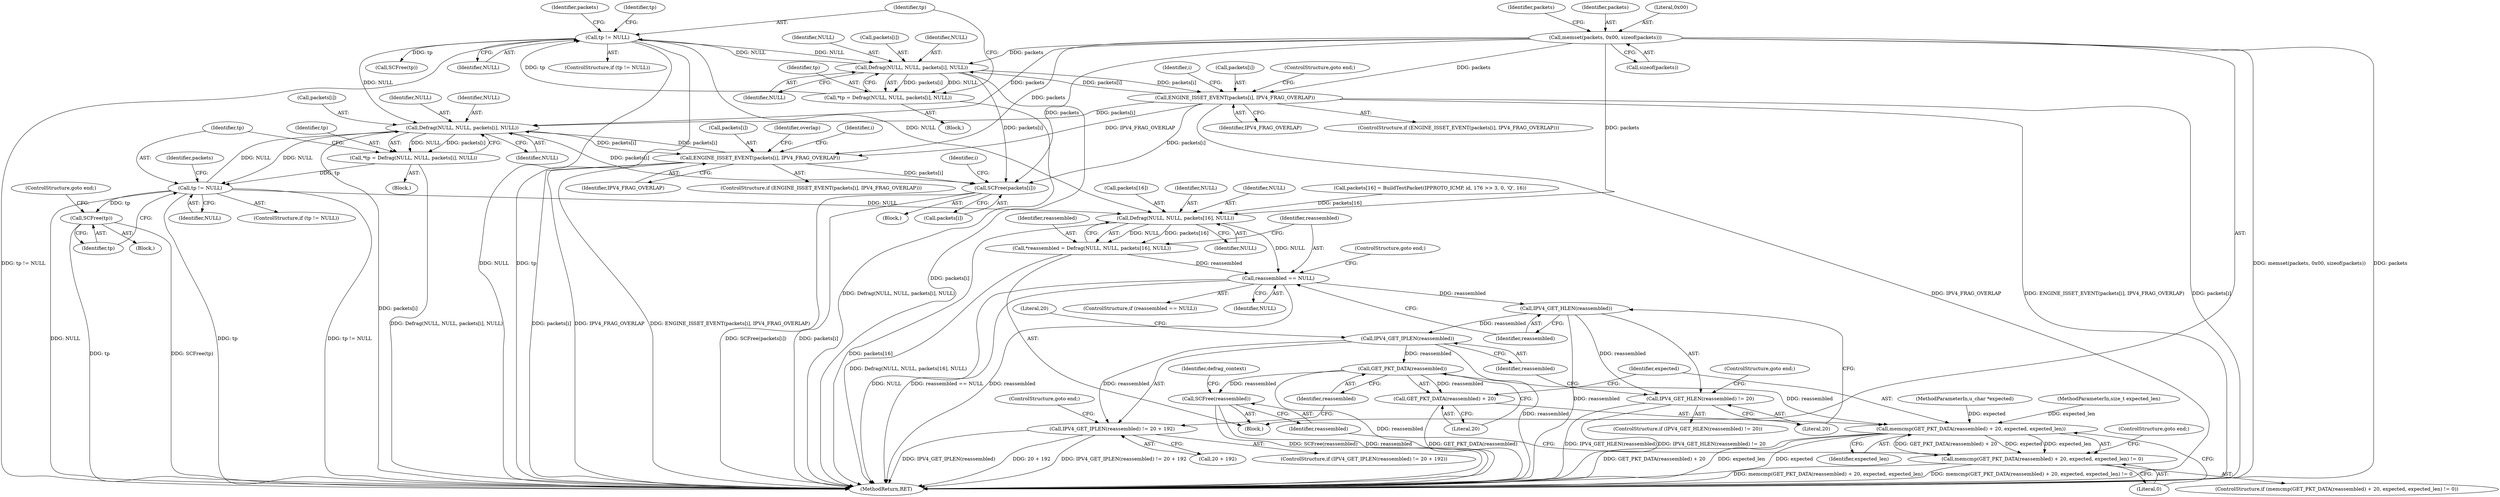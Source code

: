 digraph "0_suricata_4a04f814b15762eb446a5ead4d69d021512df6f8_1@array" {
"1000416" [label="(Call,Defrag(NULL, NULL, packets[i], NULL))"];
"1000387" [label="(Call,tp != NULL)"];
"1000377" [label="(Call,*tp = Defrag(NULL, NULL, packets[i], NULL))"];
"1000379" [label="(Call,Defrag(NULL, NULL, packets[i], NULL))"];
"1000395" [label="(Call,ENGINE_ISSET_EVENT(packets[i], IPV4_FRAG_OVERLAP))"];
"1000139" [label="(Call,memset(packets, 0x00, sizeof(packets)))"];
"1000424" [label="(Call,tp != NULL)"];
"1000414" [label="(Call,*tp = Defrag(NULL, NULL, packets[i], NULL))"];
"1000416" [label="(Call,Defrag(NULL, NULL, packets[i], NULL))"];
"1000432" [label="(Call,ENGINE_ISSET_EVENT(packets[i], IPV4_FRAG_OVERLAP))"];
"1000515" [label="(Call,SCFree(packets[i]))"];
"1000428" [label="(Call,SCFree(tp))"];
"1000448" [label="(Call,Defrag(NULL, NULL, packets[16], NULL))"];
"1000446" [label="(Call,*reassembled = Defrag(NULL, NULL, packets[16], NULL))"];
"1000456" [label="(Call,reassembled == NULL)"];
"1000463" [label="(Call,IPV4_GET_HLEN(reassembled))"];
"1000462" [label="(Call,IPV4_GET_HLEN(reassembled) != 20)"];
"1000470" [label="(Call,IPV4_GET_IPLEN(reassembled))"];
"1000469" [label="(Call,IPV4_GET_IPLEN(reassembled) != 20 + 192)"];
"1000481" [label="(Call,GET_PKT_DATA(reassembled))"];
"1000479" [label="(Call,memcmp(GET_PKT_DATA(reassembled) + 20, expected, expected_len))"];
"1000478" [label="(Call,memcmp(GET_PKT_DATA(reassembled) + 20, expected, expected_len) != 0)"];
"1000480" [label="(Call,GET_PKT_DATA(reassembled) + 20)"];
"1000489" [label="(Call,SCFree(reassembled))"];
"1000414" [label="(Call,*tp = Defrag(NULL, NULL, packets[i], NULL))"];
"1000412" [label="(Block,)"];
"1000126" [label="(MethodParameterIn,size_t expected_len)"];
"1000387" [label="(Call,tp != NULL)"];
"1000146" [label="(Identifier,packets)"];
"1000381" [label="(Identifier,NULL)"];
"1000495" [label="(Identifier,defrag_context)"];
"1000448" [label="(Call,Defrag(NULL, NULL, packets[16], NULL))"];
"1000433" [label="(Call,packets[i])"];
"1000488" [label="(ControlStructure,goto end;)"];
"1000436" [label="(Identifier,IPV4_FRAG_OVERLAP)"];
"1000515" [label="(Call,SCFree(packets[i]))"];
"1000484" [label="(Identifier,expected)"];
"1000386" [label="(ControlStructure,if (tp != NULL))"];
"1000415" [label="(Identifier,tp)"];
"1000489" [label="(Call,SCFree(reassembled))"];
"1000462" [label="(Call,IPV4_GET_HLEN(reassembled) != 20)"];
"1000139" [label="(Call,memset(packets, 0x00, sizeof(packets)))"];
"1000127" [label="(Block,)"];
"1000391" [label="(Call,SCFree(tp))"];
"1000467" [label="(ControlStructure,goto end;)"];
"1000430" [label="(ControlStructure,goto end;)"];
"1000434" [label="(Identifier,packets)"];
"1000392" [label="(Identifier,tp)"];
"1000465" [label="(Literal,20)"];
"1000418" [label="(Identifier,NULL)"];
"1000424" [label="(Call,tp != NULL)"];
"1000397" [label="(Identifier,packets)"];
"1000456" [label="(Call,reassembled == NULL)"];
"1000464" [label="(Identifier,reassembled)"];
"1000416" [label="(Call,Defrag(NULL, NULL, packets[i], NULL))"];
"1000516" [label="(Call,packets[i])"];
"1000388" [label="(Identifier,tp)"];
"1000483" [label="(Literal,20)"];
"1000477" [label="(ControlStructure,if (memcmp(GET_PKT_DATA(reassembled) + 20, expected, expected_len) != 0))"];
"1000522" [label="(MethodReturn,RET)"];
"1000427" [label="(Block,)"];
"1000379" [label="(Call,Defrag(NULL, NULL, packets[i], NULL))"];
"1000472" [label="(Call,20 + 192)"];
"1000478" [label="(Call,memcmp(GET_PKT_DATA(reassembled) + 20, expected, expected_len) != 0)"];
"1000380" [label="(Identifier,NULL)"];
"1000485" [label="(Identifier,expected_len)"];
"1000140" [label="(Identifier,packets)"];
"1000446" [label="(Call,*reassembled = Defrag(NULL, NULL, packets[16], NULL))"];
"1000375" [label="(Block,)"];
"1000125" [label="(MethodParameterIn,u_char *expected)"];
"1000396" [label="(Call,packets[i])"];
"1000469" [label="(Call,IPV4_GET_IPLEN(reassembled) != 20 + 192)"];
"1000455" [label="(ControlStructure,if (reassembled == NULL))"];
"1000460" [label="(ControlStructure,goto end;)"];
"1000451" [label="(Call,packets[16])"];
"1000470" [label="(Call,IPV4_GET_IPLEN(reassembled))"];
"1000457" [label="(Identifier,reassembled)"];
"1000479" [label="(Call,memcmp(GET_PKT_DATA(reassembled) + 20, expected, expected_len))"];
"1000480" [label="(Call,GET_PKT_DATA(reassembled) + 20)"];
"1000394" [label="(ControlStructure,if (ENGINE_ISSET_EVENT(packets[i], IPV4_FRAG_OVERLAP)))"];
"1000377" [label="(Call,*tp = Defrag(NULL, NULL, packets[i], NULL))"];
"1000419" [label="(Call,packets[i])"];
"1000431" [label="(ControlStructure,if (ENGINE_ISSET_EVENT(packets[i], IPV4_FRAG_OVERLAP)))"];
"1000425" [label="(Identifier,tp)"];
"1000426" [label="(Identifier,NULL)"];
"1000458" [label="(Identifier,NULL)"];
"1000449" [label="(Identifier,NULL)"];
"1000141" [label="(Literal,0x00)"];
"1000514" [label="(Block,)"];
"1000429" [label="(Identifier,tp)"];
"1000378" [label="(Identifier,tp)"];
"1000428" [label="(Call,SCFree(tp))"];
"1000476" [label="(ControlStructure,goto end;)"];
"1000482" [label="(Identifier,reassembled)"];
"1000450" [label="(Identifier,NULL)"];
"1000350" [label="(Call,packets[16] = BuildTestPacket(IPPROTO_ICMP, id, 176 >> 3, 0, 'Q', 16))"];
"1000439" [label="(Identifier,overlap)"];
"1000481" [label="(Call,GET_PKT_DATA(reassembled))"];
"1000463" [label="(Call,IPV4_GET_HLEN(reassembled))"];
"1000382" [label="(Call,packets[i])"];
"1000401" [label="(ControlStructure,goto end;)"];
"1000468" [label="(ControlStructure,if (IPV4_GET_IPLEN(reassembled) != 20 + 192))"];
"1000422" [label="(Identifier,NULL)"];
"1000417" [label="(Identifier,NULL)"];
"1000471" [label="(Identifier,reassembled)"];
"1000447" [label="(Identifier,reassembled)"];
"1000411" [label="(Identifier,i)"];
"1000142" [label="(Call,sizeof(packets))"];
"1000454" [label="(Identifier,NULL)"];
"1000513" [label="(Identifier,i)"];
"1000432" [label="(Call,ENGINE_ISSET_EVENT(packets[i], IPV4_FRAG_OVERLAP))"];
"1000399" [label="(Identifier,IPV4_FRAG_OVERLAP)"];
"1000486" [label="(Literal,0)"];
"1000385" [label="(Identifier,NULL)"];
"1000490" [label="(Identifier,reassembled)"];
"1000423" [label="(ControlStructure,if (tp != NULL))"];
"1000389" [label="(Identifier,NULL)"];
"1000473" [label="(Literal,20)"];
"1000461" [label="(ControlStructure,if (IPV4_GET_HLEN(reassembled) != 20))"];
"1000374" [label="(Identifier,i)"];
"1000395" [label="(Call,ENGINE_ISSET_EVENT(packets[i], IPV4_FRAG_OVERLAP))"];
"1000416" -> "1000414"  [label="AST: "];
"1000416" -> "1000422"  [label="CFG: "];
"1000417" -> "1000416"  [label="AST: "];
"1000418" -> "1000416"  [label="AST: "];
"1000419" -> "1000416"  [label="AST: "];
"1000422" -> "1000416"  [label="AST: "];
"1000414" -> "1000416"  [label="CFG: "];
"1000416" -> "1000522"  [label="DDG: packets[i]"];
"1000416" -> "1000414"  [label="DDG: NULL"];
"1000416" -> "1000414"  [label="DDG: packets[i]"];
"1000387" -> "1000416"  [label="DDG: NULL"];
"1000424" -> "1000416"  [label="DDG: NULL"];
"1000395" -> "1000416"  [label="DDG: packets[i]"];
"1000139" -> "1000416"  [label="DDG: packets"];
"1000432" -> "1000416"  [label="DDG: packets[i]"];
"1000416" -> "1000424"  [label="DDG: NULL"];
"1000416" -> "1000432"  [label="DDG: packets[i]"];
"1000416" -> "1000515"  [label="DDG: packets[i]"];
"1000387" -> "1000386"  [label="AST: "];
"1000387" -> "1000389"  [label="CFG: "];
"1000388" -> "1000387"  [label="AST: "];
"1000389" -> "1000387"  [label="AST: "];
"1000392" -> "1000387"  [label="CFG: "];
"1000397" -> "1000387"  [label="CFG: "];
"1000387" -> "1000522"  [label="DDG: NULL"];
"1000387" -> "1000522"  [label="DDG: tp"];
"1000387" -> "1000522"  [label="DDG: tp != NULL"];
"1000387" -> "1000379"  [label="DDG: NULL"];
"1000377" -> "1000387"  [label="DDG: tp"];
"1000379" -> "1000387"  [label="DDG: NULL"];
"1000387" -> "1000391"  [label="DDG: tp"];
"1000387" -> "1000448"  [label="DDG: NULL"];
"1000377" -> "1000375"  [label="AST: "];
"1000377" -> "1000379"  [label="CFG: "];
"1000378" -> "1000377"  [label="AST: "];
"1000379" -> "1000377"  [label="AST: "];
"1000388" -> "1000377"  [label="CFG: "];
"1000377" -> "1000522"  [label="DDG: Defrag(NULL, NULL, packets[i], NULL)"];
"1000379" -> "1000377"  [label="DDG: NULL"];
"1000379" -> "1000377"  [label="DDG: packets[i]"];
"1000379" -> "1000385"  [label="CFG: "];
"1000380" -> "1000379"  [label="AST: "];
"1000381" -> "1000379"  [label="AST: "];
"1000382" -> "1000379"  [label="AST: "];
"1000385" -> "1000379"  [label="AST: "];
"1000379" -> "1000522"  [label="DDG: packets[i]"];
"1000395" -> "1000379"  [label="DDG: packets[i]"];
"1000139" -> "1000379"  [label="DDG: packets"];
"1000379" -> "1000395"  [label="DDG: packets[i]"];
"1000379" -> "1000515"  [label="DDG: packets[i]"];
"1000395" -> "1000394"  [label="AST: "];
"1000395" -> "1000399"  [label="CFG: "];
"1000396" -> "1000395"  [label="AST: "];
"1000399" -> "1000395"  [label="AST: "];
"1000401" -> "1000395"  [label="CFG: "];
"1000374" -> "1000395"  [label="CFG: "];
"1000395" -> "1000522"  [label="DDG: packets[i]"];
"1000395" -> "1000522"  [label="DDG: IPV4_FRAG_OVERLAP"];
"1000395" -> "1000522"  [label="DDG: ENGINE_ISSET_EVENT(packets[i], IPV4_FRAG_OVERLAP)"];
"1000139" -> "1000395"  [label="DDG: packets"];
"1000395" -> "1000432"  [label="DDG: IPV4_FRAG_OVERLAP"];
"1000395" -> "1000515"  [label="DDG: packets[i]"];
"1000139" -> "1000127"  [label="AST: "];
"1000139" -> "1000142"  [label="CFG: "];
"1000140" -> "1000139"  [label="AST: "];
"1000141" -> "1000139"  [label="AST: "];
"1000142" -> "1000139"  [label="AST: "];
"1000146" -> "1000139"  [label="CFG: "];
"1000139" -> "1000522"  [label="DDG: memset(packets, 0x00, sizeof(packets))"];
"1000139" -> "1000522"  [label="DDG: packets"];
"1000139" -> "1000432"  [label="DDG: packets"];
"1000139" -> "1000448"  [label="DDG: packets"];
"1000139" -> "1000515"  [label="DDG: packets"];
"1000424" -> "1000423"  [label="AST: "];
"1000424" -> "1000426"  [label="CFG: "];
"1000425" -> "1000424"  [label="AST: "];
"1000426" -> "1000424"  [label="AST: "];
"1000429" -> "1000424"  [label="CFG: "];
"1000434" -> "1000424"  [label="CFG: "];
"1000424" -> "1000522"  [label="DDG: NULL"];
"1000424" -> "1000522"  [label="DDG: tp"];
"1000424" -> "1000522"  [label="DDG: tp != NULL"];
"1000414" -> "1000424"  [label="DDG: tp"];
"1000424" -> "1000428"  [label="DDG: tp"];
"1000424" -> "1000448"  [label="DDG: NULL"];
"1000414" -> "1000412"  [label="AST: "];
"1000415" -> "1000414"  [label="AST: "];
"1000425" -> "1000414"  [label="CFG: "];
"1000414" -> "1000522"  [label="DDG: Defrag(NULL, NULL, packets[i], NULL)"];
"1000432" -> "1000431"  [label="AST: "];
"1000432" -> "1000436"  [label="CFG: "];
"1000433" -> "1000432"  [label="AST: "];
"1000436" -> "1000432"  [label="AST: "];
"1000439" -> "1000432"  [label="CFG: "];
"1000411" -> "1000432"  [label="CFG: "];
"1000432" -> "1000522"  [label="DDG: IPV4_FRAG_OVERLAP"];
"1000432" -> "1000522"  [label="DDG: ENGINE_ISSET_EVENT(packets[i], IPV4_FRAG_OVERLAP)"];
"1000432" -> "1000522"  [label="DDG: packets[i]"];
"1000432" -> "1000515"  [label="DDG: packets[i]"];
"1000515" -> "1000514"  [label="AST: "];
"1000515" -> "1000516"  [label="CFG: "];
"1000516" -> "1000515"  [label="AST: "];
"1000513" -> "1000515"  [label="CFG: "];
"1000515" -> "1000522"  [label="DDG: SCFree(packets[i])"];
"1000515" -> "1000522"  [label="DDG: packets[i]"];
"1000428" -> "1000427"  [label="AST: "];
"1000428" -> "1000429"  [label="CFG: "];
"1000429" -> "1000428"  [label="AST: "];
"1000430" -> "1000428"  [label="CFG: "];
"1000428" -> "1000522"  [label="DDG: SCFree(tp)"];
"1000428" -> "1000522"  [label="DDG: tp"];
"1000448" -> "1000446"  [label="AST: "];
"1000448" -> "1000454"  [label="CFG: "];
"1000449" -> "1000448"  [label="AST: "];
"1000450" -> "1000448"  [label="AST: "];
"1000451" -> "1000448"  [label="AST: "];
"1000454" -> "1000448"  [label="AST: "];
"1000446" -> "1000448"  [label="CFG: "];
"1000448" -> "1000522"  [label="DDG: packets[16]"];
"1000448" -> "1000446"  [label="DDG: NULL"];
"1000448" -> "1000446"  [label="DDG: packets[16]"];
"1000350" -> "1000448"  [label="DDG: packets[16]"];
"1000448" -> "1000456"  [label="DDG: NULL"];
"1000446" -> "1000127"  [label="AST: "];
"1000447" -> "1000446"  [label="AST: "];
"1000457" -> "1000446"  [label="CFG: "];
"1000446" -> "1000522"  [label="DDG: Defrag(NULL, NULL, packets[16], NULL)"];
"1000446" -> "1000456"  [label="DDG: reassembled"];
"1000456" -> "1000455"  [label="AST: "];
"1000456" -> "1000458"  [label="CFG: "];
"1000457" -> "1000456"  [label="AST: "];
"1000458" -> "1000456"  [label="AST: "];
"1000460" -> "1000456"  [label="CFG: "];
"1000464" -> "1000456"  [label="CFG: "];
"1000456" -> "1000522"  [label="DDG: reassembled"];
"1000456" -> "1000522"  [label="DDG: NULL"];
"1000456" -> "1000522"  [label="DDG: reassembled == NULL"];
"1000456" -> "1000463"  [label="DDG: reassembled"];
"1000463" -> "1000462"  [label="AST: "];
"1000463" -> "1000464"  [label="CFG: "];
"1000464" -> "1000463"  [label="AST: "];
"1000465" -> "1000463"  [label="CFG: "];
"1000463" -> "1000522"  [label="DDG: reassembled"];
"1000463" -> "1000462"  [label="DDG: reassembled"];
"1000463" -> "1000470"  [label="DDG: reassembled"];
"1000462" -> "1000461"  [label="AST: "];
"1000462" -> "1000465"  [label="CFG: "];
"1000465" -> "1000462"  [label="AST: "];
"1000467" -> "1000462"  [label="CFG: "];
"1000471" -> "1000462"  [label="CFG: "];
"1000462" -> "1000522"  [label="DDG: IPV4_GET_HLEN(reassembled)"];
"1000462" -> "1000522"  [label="DDG: IPV4_GET_HLEN(reassembled) != 20"];
"1000470" -> "1000469"  [label="AST: "];
"1000470" -> "1000471"  [label="CFG: "];
"1000471" -> "1000470"  [label="AST: "];
"1000473" -> "1000470"  [label="CFG: "];
"1000470" -> "1000522"  [label="DDG: reassembled"];
"1000470" -> "1000469"  [label="DDG: reassembled"];
"1000470" -> "1000481"  [label="DDG: reassembled"];
"1000469" -> "1000468"  [label="AST: "];
"1000469" -> "1000472"  [label="CFG: "];
"1000472" -> "1000469"  [label="AST: "];
"1000476" -> "1000469"  [label="CFG: "];
"1000482" -> "1000469"  [label="CFG: "];
"1000469" -> "1000522"  [label="DDG: 20 + 192"];
"1000469" -> "1000522"  [label="DDG: IPV4_GET_IPLEN(reassembled) != 20 + 192"];
"1000469" -> "1000522"  [label="DDG: IPV4_GET_IPLEN(reassembled)"];
"1000481" -> "1000480"  [label="AST: "];
"1000481" -> "1000482"  [label="CFG: "];
"1000482" -> "1000481"  [label="AST: "];
"1000483" -> "1000481"  [label="CFG: "];
"1000481" -> "1000522"  [label="DDG: reassembled"];
"1000481" -> "1000479"  [label="DDG: reassembled"];
"1000481" -> "1000480"  [label="DDG: reassembled"];
"1000481" -> "1000489"  [label="DDG: reassembled"];
"1000479" -> "1000478"  [label="AST: "];
"1000479" -> "1000485"  [label="CFG: "];
"1000480" -> "1000479"  [label="AST: "];
"1000484" -> "1000479"  [label="AST: "];
"1000485" -> "1000479"  [label="AST: "];
"1000486" -> "1000479"  [label="CFG: "];
"1000479" -> "1000522"  [label="DDG: GET_PKT_DATA(reassembled) + 20"];
"1000479" -> "1000522"  [label="DDG: expected_len"];
"1000479" -> "1000522"  [label="DDG: expected"];
"1000479" -> "1000478"  [label="DDG: GET_PKT_DATA(reassembled) + 20"];
"1000479" -> "1000478"  [label="DDG: expected"];
"1000479" -> "1000478"  [label="DDG: expected_len"];
"1000125" -> "1000479"  [label="DDG: expected"];
"1000126" -> "1000479"  [label="DDG: expected_len"];
"1000478" -> "1000477"  [label="AST: "];
"1000478" -> "1000486"  [label="CFG: "];
"1000486" -> "1000478"  [label="AST: "];
"1000488" -> "1000478"  [label="CFG: "];
"1000490" -> "1000478"  [label="CFG: "];
"1000478" -> "1000522"  [label="DDG: memcmp(GET_PKT_DATA(reassembled) + 20, expected, expected_len)"];
"1000478" -> "1000522"  [label="DDG: memcmp(GET_PKT_DATA(reassembled) + 20, expected, expected_len) != 0"];
"1000480" -> "1000483"  [label="CFG: "];
"1000483" -> "1000480"  [label="AST: "];
"1000484" -> "1000480"  [label="CFG: "];
"1000480" -> "1000522"  [label="DDG: GET_PKT_DATA(reassembled)"];
"1000489" -> "1000127"  [label="AST: "];
"1000489" -> "1000490"  [label="CFG: "];
"1000490" -> "1000489"  [label="AST: "];
"1000495" -> "1000489"  [label="CFG: "];
"1000489" -> "1000522"  [label="DDG: SCFree(reassembled)"];
"1000489" -> "1000522"  [label="DDG: reassembled"];
}
